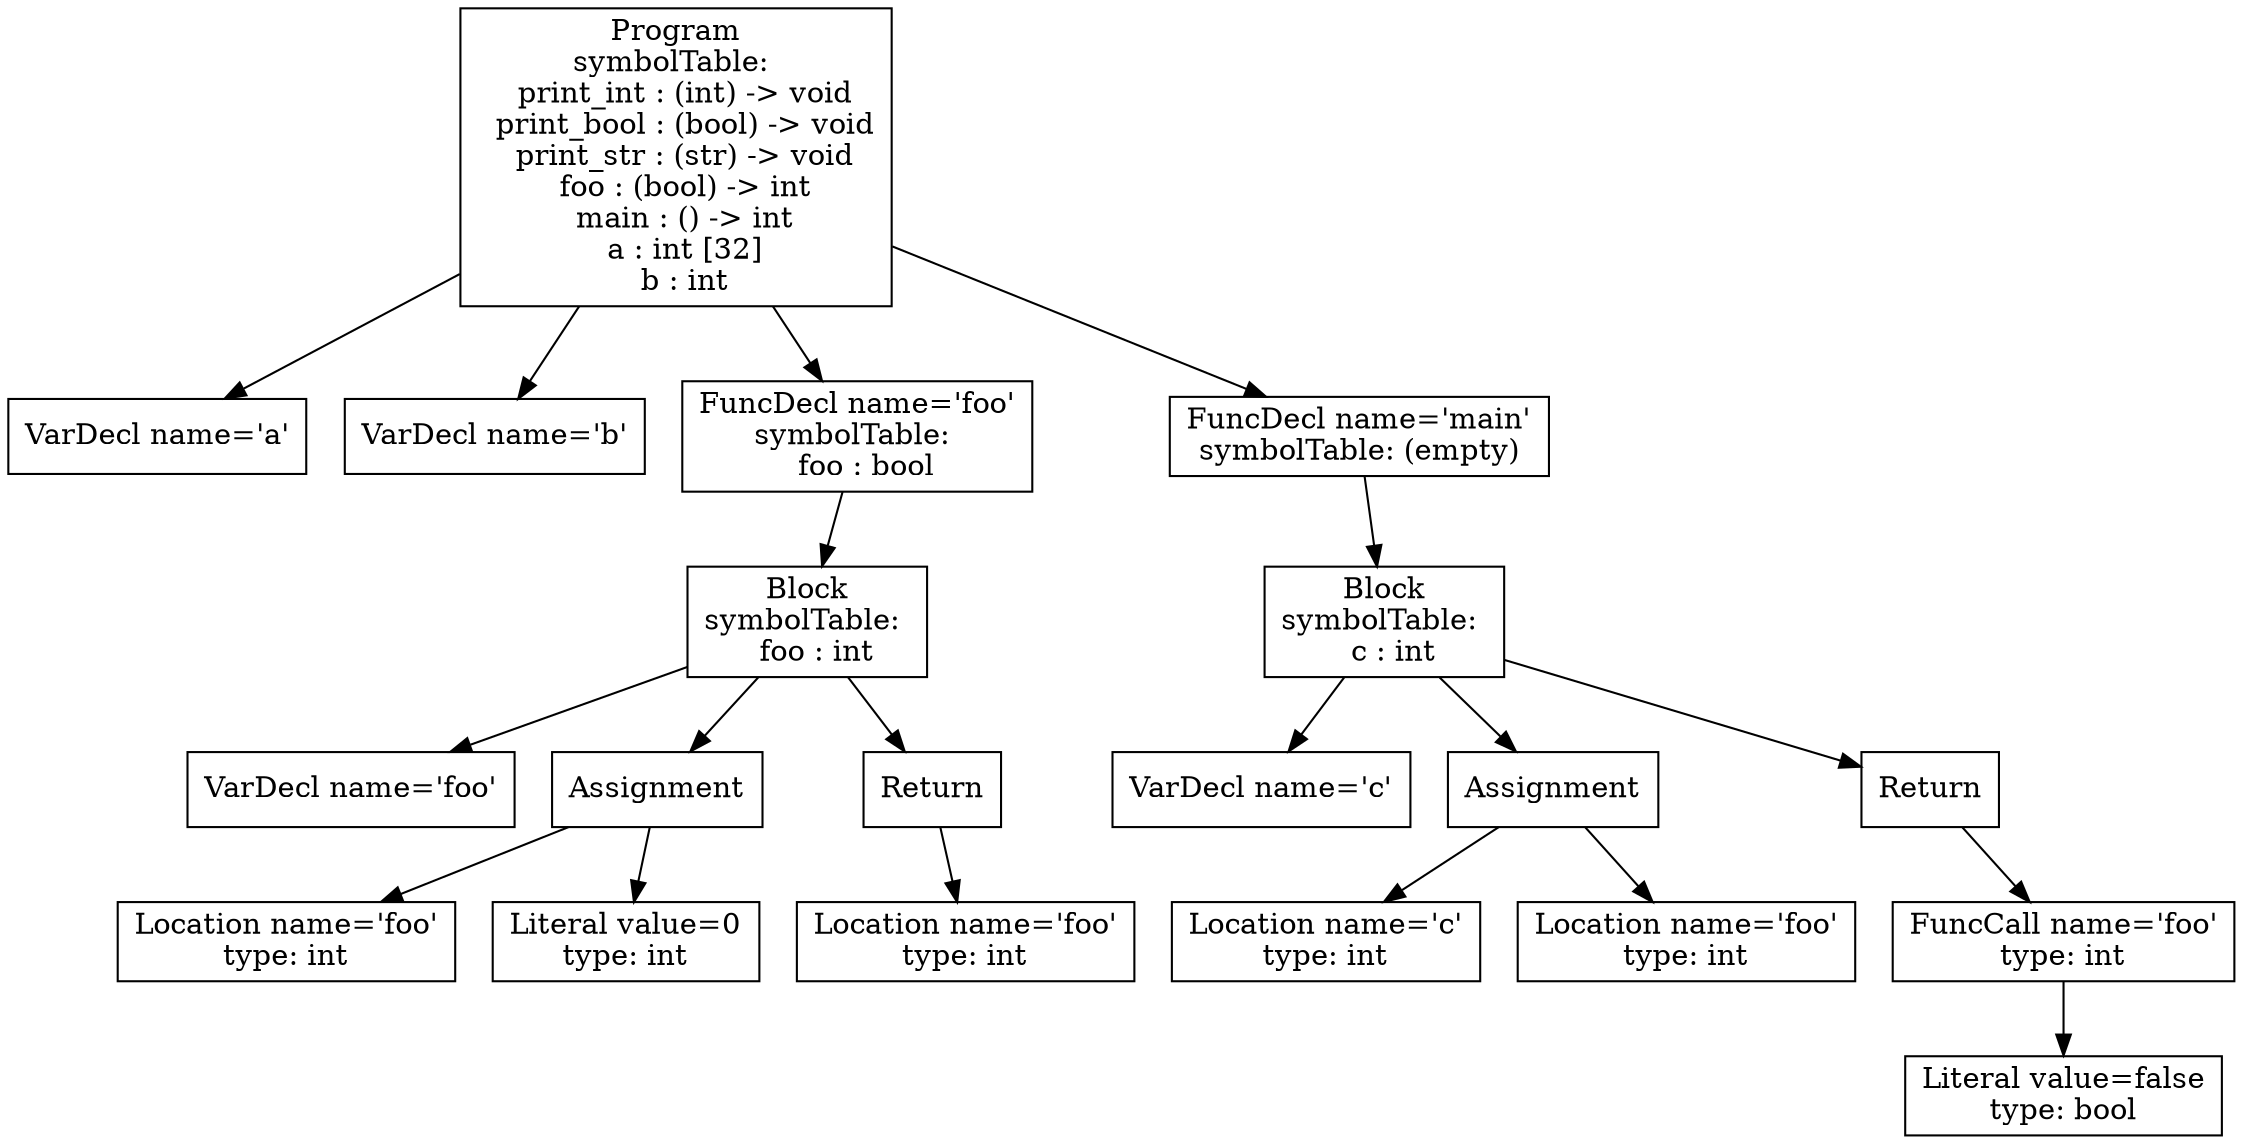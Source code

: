 digraph AST {
1 [shape=box, label="VarDecl name='a'"];
2 [shape=box, label="VarDecl name='b'"];
5 [shape=box, label="VarDecl name='foo'"];
7 [shape=box, label="Location name='foo'\ntype: int"];
8 [shape=box, label="Literal value=0\ntype: int"];
6 [shape=box, label="Assignment"];
6 -> 7;
6 -> 8;
10 [shape=box, label="Location name='foo'\ntype: int"];
9 [shape=box, label="Return"];
9 -> 10;
4 [shape=box, label="Block\nsymbolTable: \n  foo : int"];
4 -> 5;
4 -> 6;
4 -> 9;
3 [shape=box, label="FuncDecl name='foo'\nsymbolTable: \n  foo : bool"];
3 -> 4;
13 [shape=box, label="VarDecl name='c'"];
15 [shape=box, label="Location name='c'\ntype: int"];
16 [shape=box, label="Location name='foo'\ntype: int"];
14 [shape=box, label="Assignment"];
14 -> 15;
14 -> 16;
19 [shape=box, label="Literal value=false\ntype: bool"];
18 [shape=box, label="FuncCall name='foo'\ntype: int"];
18 -> 19;
17 [shape=box, label="Return"];
17 -> 18;
12 [shape=box, label="Block\nsymbolTable: \n  c : int"];
12 -> 13;
12 -> 14;
12 -> 17;
11 [shape=box, label="FuncDecl name='main'\nsymbolTable: (empty)"];
11 -> 12;
0 [shape=box, label="Program\nsymbolTable: \n  print_int : (int) -> void\n  print_bool : (bool) -> void\n  print_str : (str) -> void\n  foo : (bool) -> int\n  main : () -> int\n  a : int [32]\n  b : int"];
0 -> 1;
0 -> 2;
0 -> 3;
0 -> 11;
}
